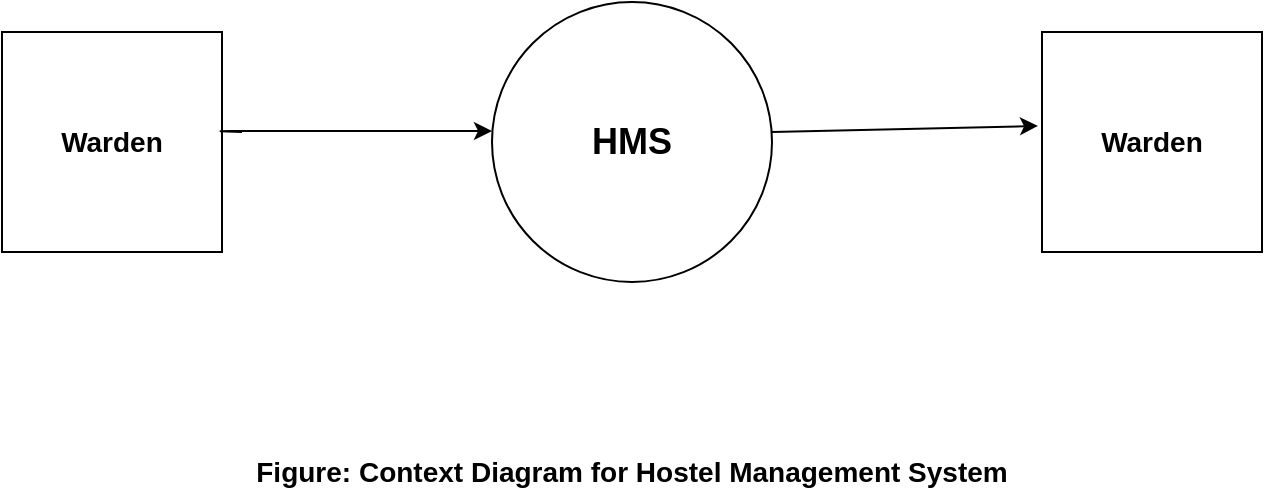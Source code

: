<mxfile version="13.9.5" type="device"><diagram id="KwUHKMiHMhkq8cAEVBJg" name="Page-1"><mxGraphModel dx="1038" dy="631" grid="1" gridSize="10" guides="1" tooltips="1" connect="1" arrows="1" fold="1" page="1" pageScale="1" pageWidth="850" pageHeight="1100" math="0" shadow="0"><root><mxCell id="0"/><mxCell id="1" parent="0"/><mxCell id="cBGxwKpzyo10Rzbvus6y-1" value="&lt;b&gt;&lt;font style=&quot;font-size: 14px&quot;&gt;Warden&lt;/font&gt;&lt;/b&gt;" style="whiteSpace=wrap;html=1;aspect=fixed;" parent="1" vertex="1"><mxGeometry x="120" y="160" width="110" height="110" as="geometry"/></mxCell><mxCell id="cBGxwKpzyo10Rzbvus6y-2" value="&lt;b&gt;&lt;font style=&quot;font-size: 14px&quot;&gt;Warden&lt;/font&gt;&lt;/b&gt;" style="whiteSpace=wrap;html=1;aspect=fixed;" parent="1" vertex="1"><mxGeometry x="640" y="160" width="110" height="110" as="geometry"/></mxCell><mxCell id="cBGxwKpzyo10Rzbvus6y-3" value="&lt;b&gt;&lt;font style=&quot;font-size: 18px&quot;&gt;HMS&lt;/font&gt;&lt;/b&gt;" style="ellipse;whiteSpace=wrap;html=1;aspect=fixed;" parent="1" vertex="1"><mxGeometry x="365" y="145" width="140" height="140" as="geometry"/></mxCell><mxCell id="cBGxwKpzyo10Rzbvus6y-5" value="" style="endArrow=classic;html=1;" parent="1" edge="1"><mxGeometry width="50" height="50" relative="1" as="geometry"><mxPoint x="240" y="210" as="sourcePoint"/><mxPoint x="365" y="209.5" as="targetPoint"/><Array as="points"><mxPoint x="225" y="209.5"/></Array></mxGeometry></mxCell><mxCell id="cBGxwKpzyo10Rzbvus6y-6" value="" style="endArrow=classic;html=1;entryX=-0.018;entryY=0.427;entryDx=0;entryDy=0;entryPerimeter=0;" parent="1" target="cBGxwKpzyo10Rzbvus6y-2" edge="1"><mxGeometry width="50" height="50" relative="1" as="geometry"><mxPoint x="505" y="210" as="sourcePoint"/><mxPoint x="555" y="160" as="targetPoint"/><Array as="points"/></mxGeometry></mxCell><mxCell id="cBGxwKpzyo10Rzbvus6y-7" value="&lt;b&gt;&lt;font style=&quot;font-size: 14px&quot;&gt;Figure: Context Diagram for Hostel Management System&lt;/font&gt;&lt;/b&gt;" style="text;html=1;strokeColor=none;fillColor=none;align=center;verticalAlign=middle;whiteSpace=wrap;rounded=0;" parent="1" vertex="1"><mxGeometry x="160" y="370" width="550" height="20" as="geometry"/></mxCell></root></mxGraphModel></diagram></mxfile>